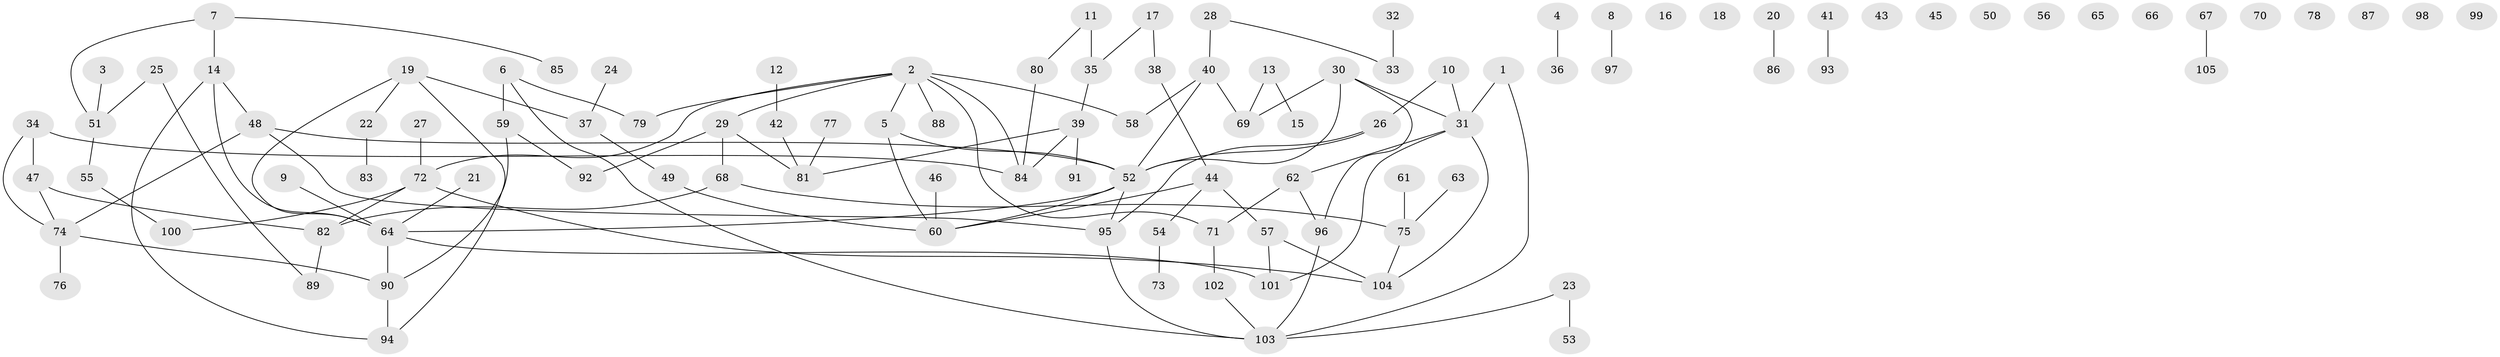 // coarse degree distribution, {2: 0.1, 11: 0.014285714285714285, 1: 0.24285714285714285, 0: 0.24285714285714285, 3: 0.12857142857142856, 5: 0.11428571428571428, 6: 0.014285714285714285, 4: 0.11428571428571428, 7: 0.014285714285714285, 12: 0.014285714285714285}
// Generated by graph-tools (version 1.1) at 2025/23/03/03/25 07:23:25]
// undirected, 105 vertices, 119 edges
graph export_dot {
graph [start="1"]
  node [color=gray90,style=filled];
  1;
  2;
  3;
  4;
  5;
  6;
  7;
  8;
  9;
  10;
  11;
  12;
  13;
  14;
  15;
  16;
  17;
  18;
  19;
  20;
  21;
  22;
  23;
  24;
  25;
  26;
  27;
  28;
  29;
  30;
  31;
  32;
  33;
  34;
  35;
  36;
  37;
  38;
  39;
  40;
  41;
  42;
  43;
  44;
  45;
  46;
  47;
  48;
  49;
  50;
  51;
  52;
  53;
  54;
  55;
  56;
  57;
  58;
  59;
  60;
  61;
  62;
  63;
  64;
  65;
  66;
  67;
  68;
  69;
  70;
  71;
  72;
  73;
  74;
  75;
  76;
  77;
  78;
  79;
  80;
  81;
  82;
  83;
  84;
  85;
  86;
  87;
  88;
  89;
  90;
  91;
  92;
  93;
  94;
  95;
  96;
  97;
  98;
  99;
  100;
  101;
  102;
  103;
  104;
  105;
  1 -- 31;
  1 -- 103;
  2 -- 5;
  2 -- 29;
  2 -- 58;
  2 -- 71;
  2 -- 72;
  2 -- 79;
  2 -- 84;
  2 -- 88;
  3 -- 51;
  4 -- 36;
  5 -- 52;
  5 -- 60;
  6 -- 59;
  6 -- 79;
  6 -- 103;
  7 -- 14;
  7 -- 51;
  7 -- 85;
  8 -- 97;
  9 -- 64;
  10 -- 26;
  10 -- 31;
  11 -- 35;
  11 -- 80;
  12 -- 42;
  13 -- 15;
  13 -- 69;
  14 -- 48;
  14 -- 64;
  14 -- 94;
  17 -- 35;
  17 -- 38;
  19 -- 22;
  19 -- 37;
  19 -- 64;
  19 -- 94;
  20 -- 86;
  21 -- 64;
  22 -- 83;
  23 -- 53;
  23 -- 103;
  24 -- 37;
  25 -- 51;
  25 -- 89;
  26 -- 52;
  26 -- 95;
  27 -- 72;
  28 -- 33;
  28 -- 40;
  29 -- 68;
  29 -- 81;
  29 -- 92;
  30 -- 31;
  30 -- 52;
  30 -- 69;
  30 -- 96;
  31 -- 62;
  31 -- 101;
  31 -- 104;
  32 -- 33;
  34 -- 47;
  34 -- 74;
  34 -- 84;
  35 -- 39;
  37 -- 49;
  38 -- 44;
  39 -- 81;
  39 -- 84;
  39 -- 91;
  40 -- 52;
  40 -- 58;
  40 -- 69;
  41 -- 93;
  42 -- 81;
  44 -- 54;
  44 -- 57;
  44 -- 60;
  46 -- 60;
  47 -- 74;
  47 -- 82;
  48 -- 52;
  48 -- 74;
  48 -- 95;
  49 -- 60;
  51 -- 55;
  52 -- 60;
  52 -- 64;
  52 -- 95;
  54 -- 73;
  55 -- 100;
  57 -- 101;
  57 -- 104;
  59 -- 90;
  59 -- 92;
  61 -- 75;
  62 -- 71;
  62 -- 96;
  63 -- 75;
  64 -- 90;
  64 -- 101;
  67 -- 105;
  68 -- 75;
  68 -- 82;
  71 -- 102;
  72 -- 82;
  72 -- 100;
  72 -- 104;
  74 -- 76;
  74 -- 90;
  75 -- 104;
  77 -- 81;
  80 -- 84;
  82 -- 89;
  90 -- 94;
  95 -- 103;
  96 -- 103;
  102 -- 103;
}
